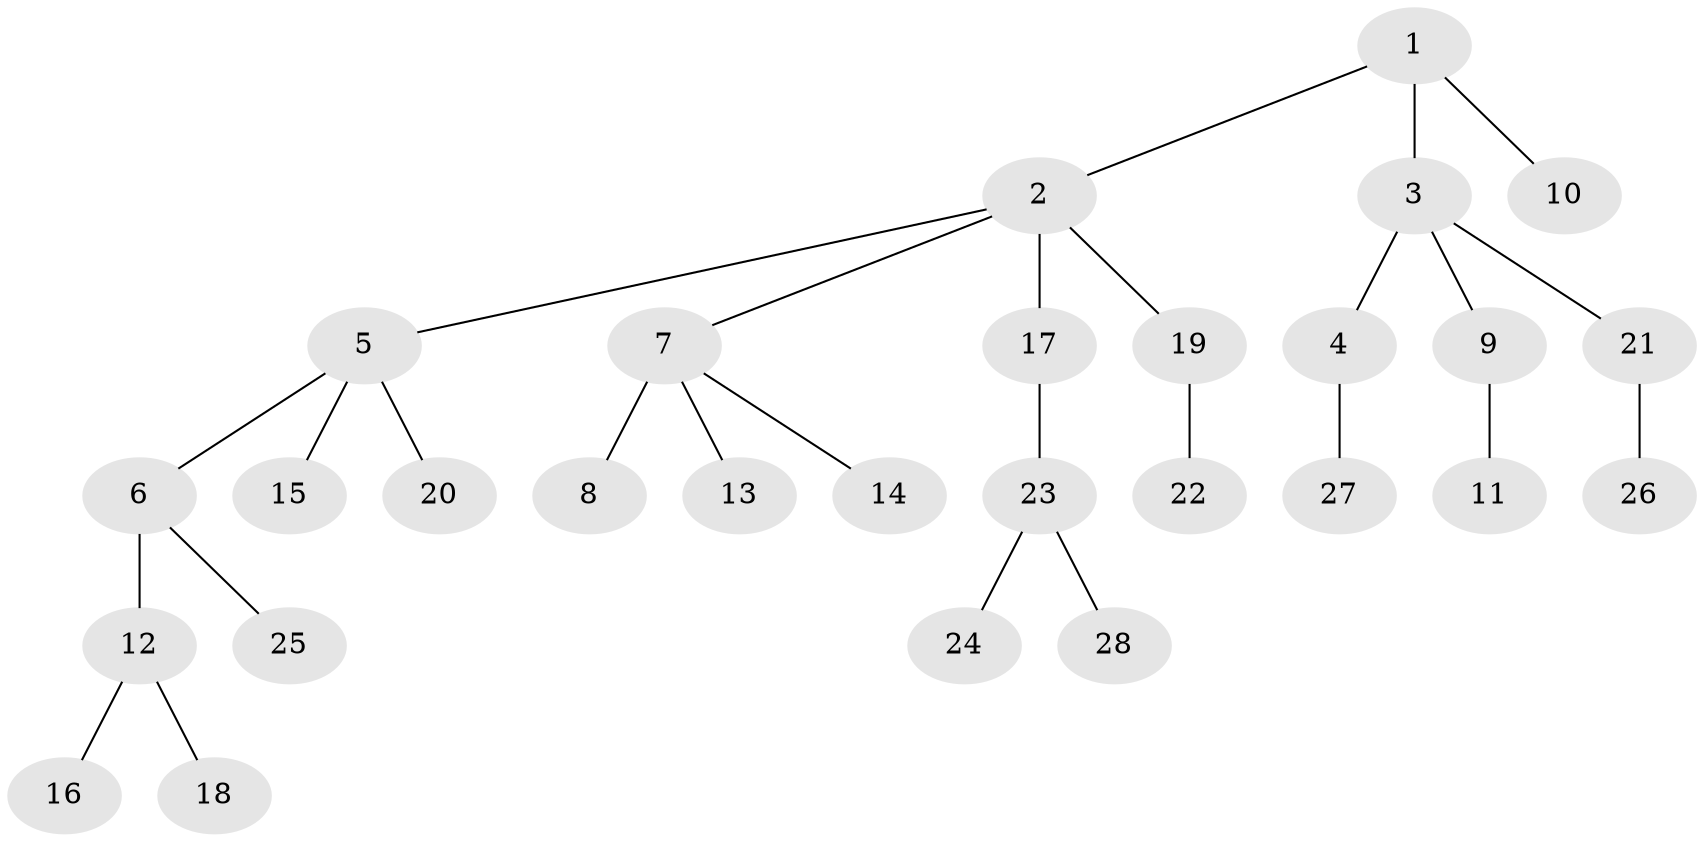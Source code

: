// original degree distribution, {3: 0.14814814814814814, 6: 0.018518518518518517, 2: 0.25925925925925924, 5: 0.037037037037037035, 7: 0.018518518518518517, 1: 0.5, 4: 0.018518518518518517}
// Generated by graph-tools (version 1.1) at 2025/37/03/09/25 02:37:09]
// undirected, 28 vertices, 27 edges
graph export_dot {
graph [start="1"]
  node [color=gray90,style=filled];
  1;
  2;
  3;
  4;
  5;
  6;
  7;
  8;
  9;
  10;
  11;
  12;
  13;
  14;
  15;
  16;
  17;
  18;
  19;
  20;
  21;
  22;
  23;
  24;
  25;
  26;
  27;
  28;
  1 -- 2 [weight=1.0];
  1 -- 3 [weight=1.0];
  1 -- 10 [weight=1.0];
  2 -- 5 [weight=1.0];
  2 -- 7 [weight=1.0];
  2 -- 17 [weight=1.0];
  2 -- 19 [weight=1.0];
  3 -- 4 [weight=1.0];
  3 -- 9 [weight=1.0];
  3 -- 21 [weight=1.0];
  4 -- 27 [weight=1.0];
  5 -- 6 [weight=1.0];
  5 -- 15 [weight=1.0];
  5 -- 20 [weight=1.0];
  6 -- 12 [weight=2.0];
  6 -- 25 [weight=1.0];
  7 -- 8 [weight=3.0];
  7 -- 13 [weight=1.0];
  7 -- 14 [weight=1.0];
  9 -- 11 [weight=2.0];
  12 -- 16 [weight=1.0];
  12 -- 18 [weight=1.0];
  17 -- 23 [weight=1.0];
  19 -- 22 [weight=1.0];
  21 -- 26 [weight=1.0];
  23 -- 24 [weight=1.0];
  23 -- 28 [weight=1.0];
}
